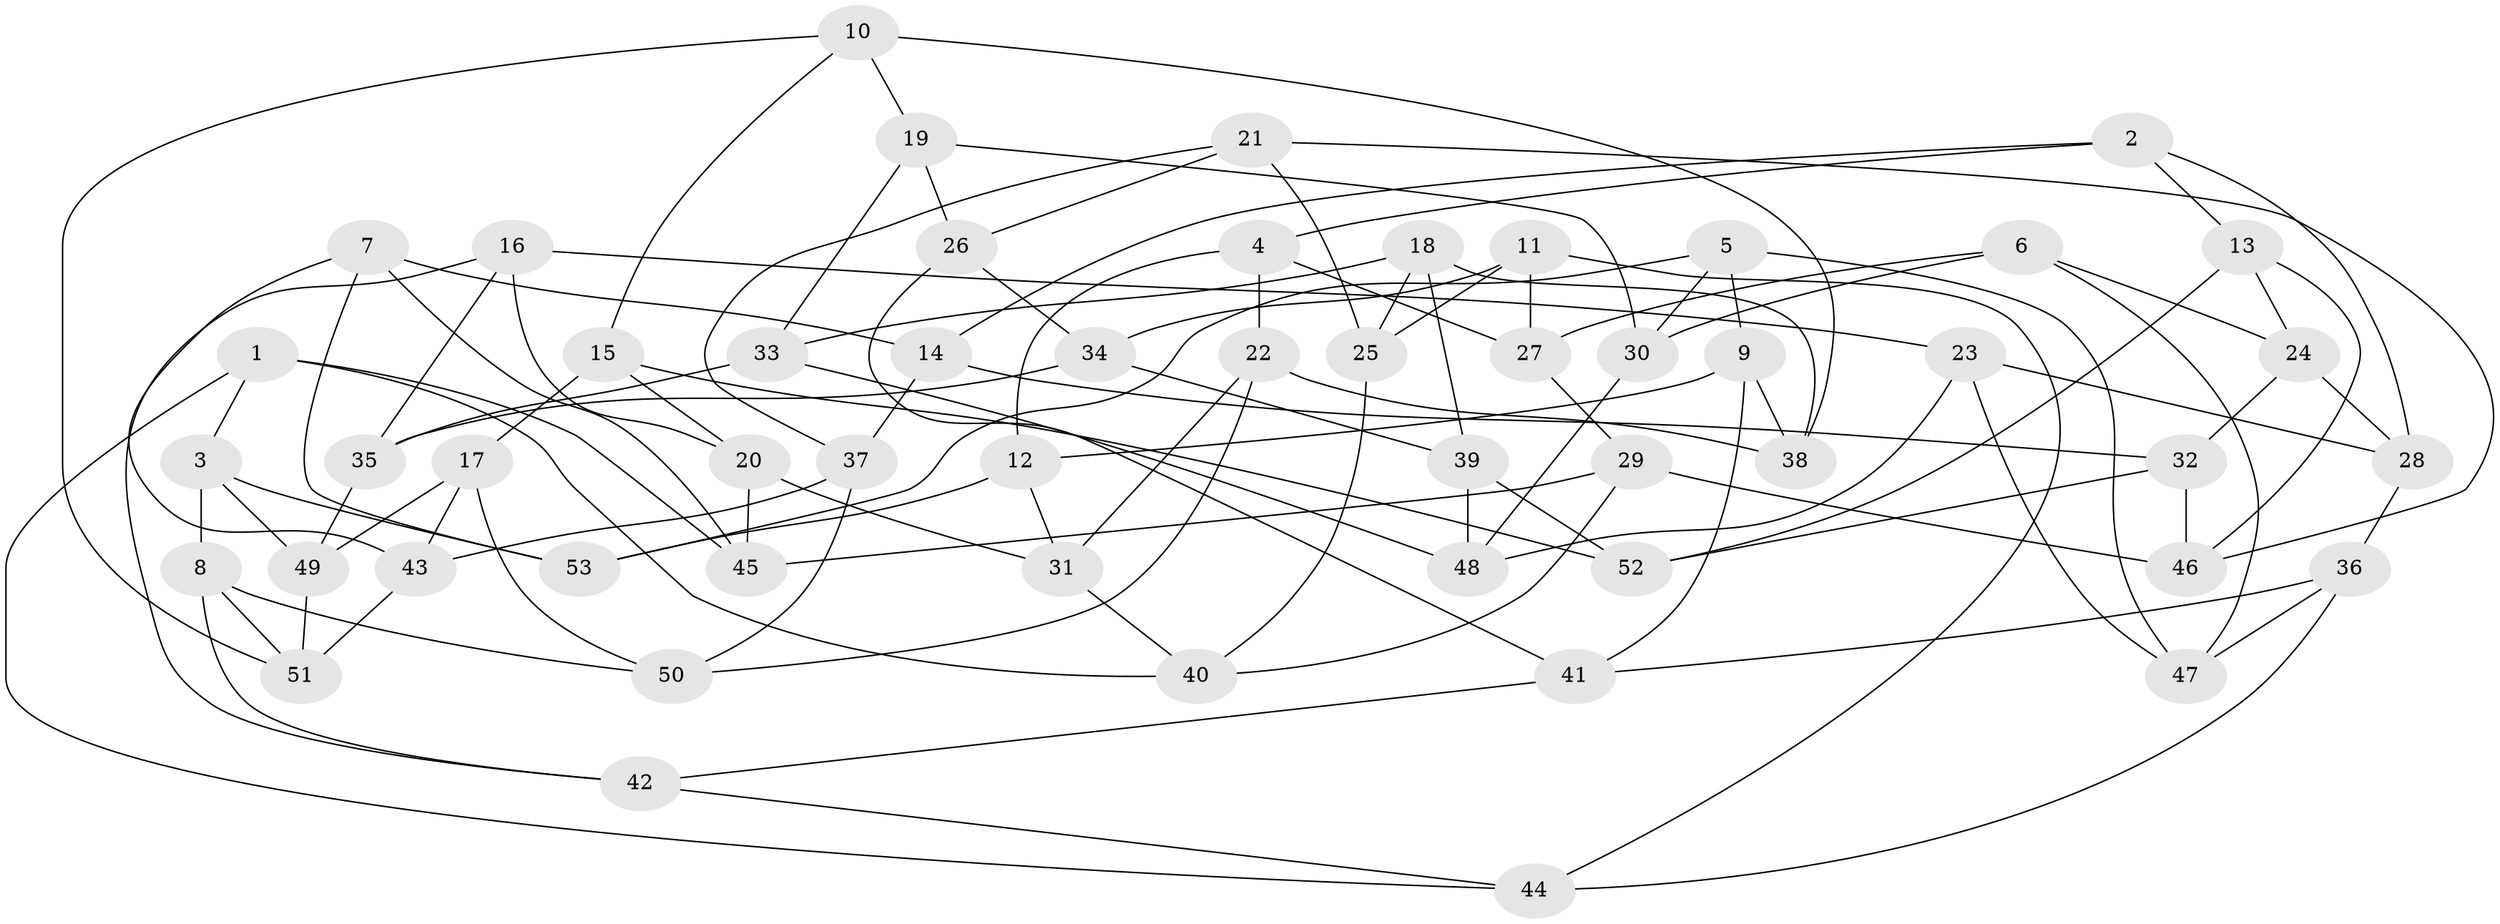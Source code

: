 // Generated by graph-tools (version 1.1) at 2025/26/03/09/25 03:26:50]
// undirected, 53 vertices, 106 edges
graph export_dot {
graph [start="1"]
  node [color=gray90,style=filled];
  1;
  2;
  3;
  4;
  5;
  6;
  7;
  8;
  9;
  10;
  11;
  12;
  13;
  14;
  15;
  16;
  17;
  18;
  19;
  20;
  21;
  22;
  23;
  24;
  25;
  26;
  27;
  28;
  29;
  30;
  31;
  32;
  33;
  34;
  35;
  36;
  37;
  38;
  39;
  40;
  41;
  42;
  43;
  44;
  45;
  46;
  47;
  48;
  49;
  50;
  51;
  52;
  53;
  1 -- 3;
  1 -- 44;
  1 -- 40;
  1 -- 45;
  2 -- 13;
  2 -- 14;
  2 -- 4;
  2 -- 28;
  3 -- 53;
  3 -- 49;
  3 -- 8;
  4 -- 12;
  4 -- 22;
  4 -- 27;
  5 -- 30;
  5 -- 53;
  5 -- 9;
  5 -- 47;
  6 -- 27;
  6 -- 24;
  6 -- 30;
  6 -- 47;
  7 -- 53;
  7 -- 43;
  7 -- 14;
  7 -- 45;
  8 -- 50;
  8 -- 42;
  8 -- 51;
  9 -- 12;
  9 -- 41;
  9 -- 38;
  10 -- 15;
  10 -- 38;
  10 -- 19;
  10 -- 51;
  11 -- 27;
  11 -- 44;
  11 -- 34;
  11 -- 25;
  12 -- 53;
  12 -- 31;
  13 -- 52;
  13 -- 24;
  13 -- 46;
  14 -- 37;
  14 -- 32;
  15 -- 52;
  15 -- 20;
  15 -- 17;
  16 -- 20;
  16 -- 42;
  16 -- 23;
  16 -- 35;
  17 -- 50;
  17 -- 43;
  17 -- 49;
  18 -- 38;
  18 -- 39;
  18 -- 25;
  18 -- 33;
  19 -- 26;
  19 -- 33;
  19 -- 30;
  20 -- 31;
  20 -- 45;
  21 -- 25;
  21 -- 26;
  21 -- 46;
  21 -- 37;
  22 -- 50;
  22 -- 38;
  22 -- 31;
  23 -- 47;
  23 -- 28;
  23 -- 48;
  24 -- 32;
  24 -- 28;
  25 -- 40;
  26 -- 34;
  26 -- 41;
  27 -- 29;
  28 -- 36;
  29 -- 46;
  29 -- 40;
  29 -- 45;
  30 -- 48;
  31 -- 40;
  32 -- 46;
  32 -- 52;
  33 -- 48;
  33 -- 35;
  34 -- 35;
  34 -- 39;
  35 -- 49;
  36 -- 47;
  36 -- 44;
  36 -- 41;
  37 -- 50;
  37 -- 43;
  39 -- 52;
  39 -- 48;
  41 -- 42;
  42 -- 44;
  43 -- 51;
  49 -- 51;
}
